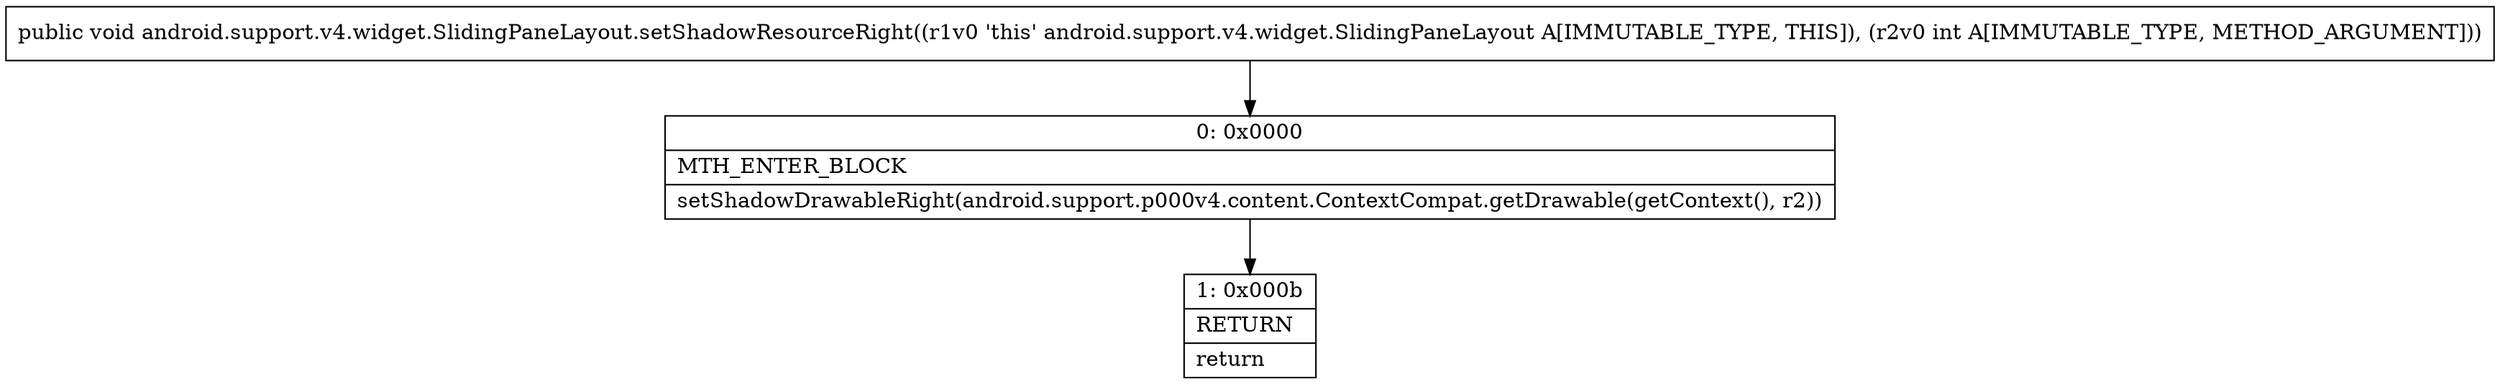 digraph "CFG forandroid.support.v4.widget.SlidingPaneLayout.setShadowResourceRight(I)V" {
Node_0 [shape=record,label="{0\:\ 0x0000|MTH_ENTER_BLOCK\l|setShadowDrawableRight(android.support.p000v4.content.ContextCompat.getDrawable(getContext(), r2))\l}"];
Node_1 [shape=record,label="{1\:\ 0x000b|RETURN\l|return\l}"];
MethodNode[shape=record,label="{public void android.support.v4.widget.SlidingPaneLayout.setShadowResourceRight((r1v0 'this' android.support.v4.widget.SlidingPaneLayout A[IMMUTABLE_TYPE, THIS]), (r2v0 int A[IMMUTABLE_TYPE, METHOD_ARGUMENT])) }"];
MethodNode -> Node_0;
Node_0 -> Node_1;
}

